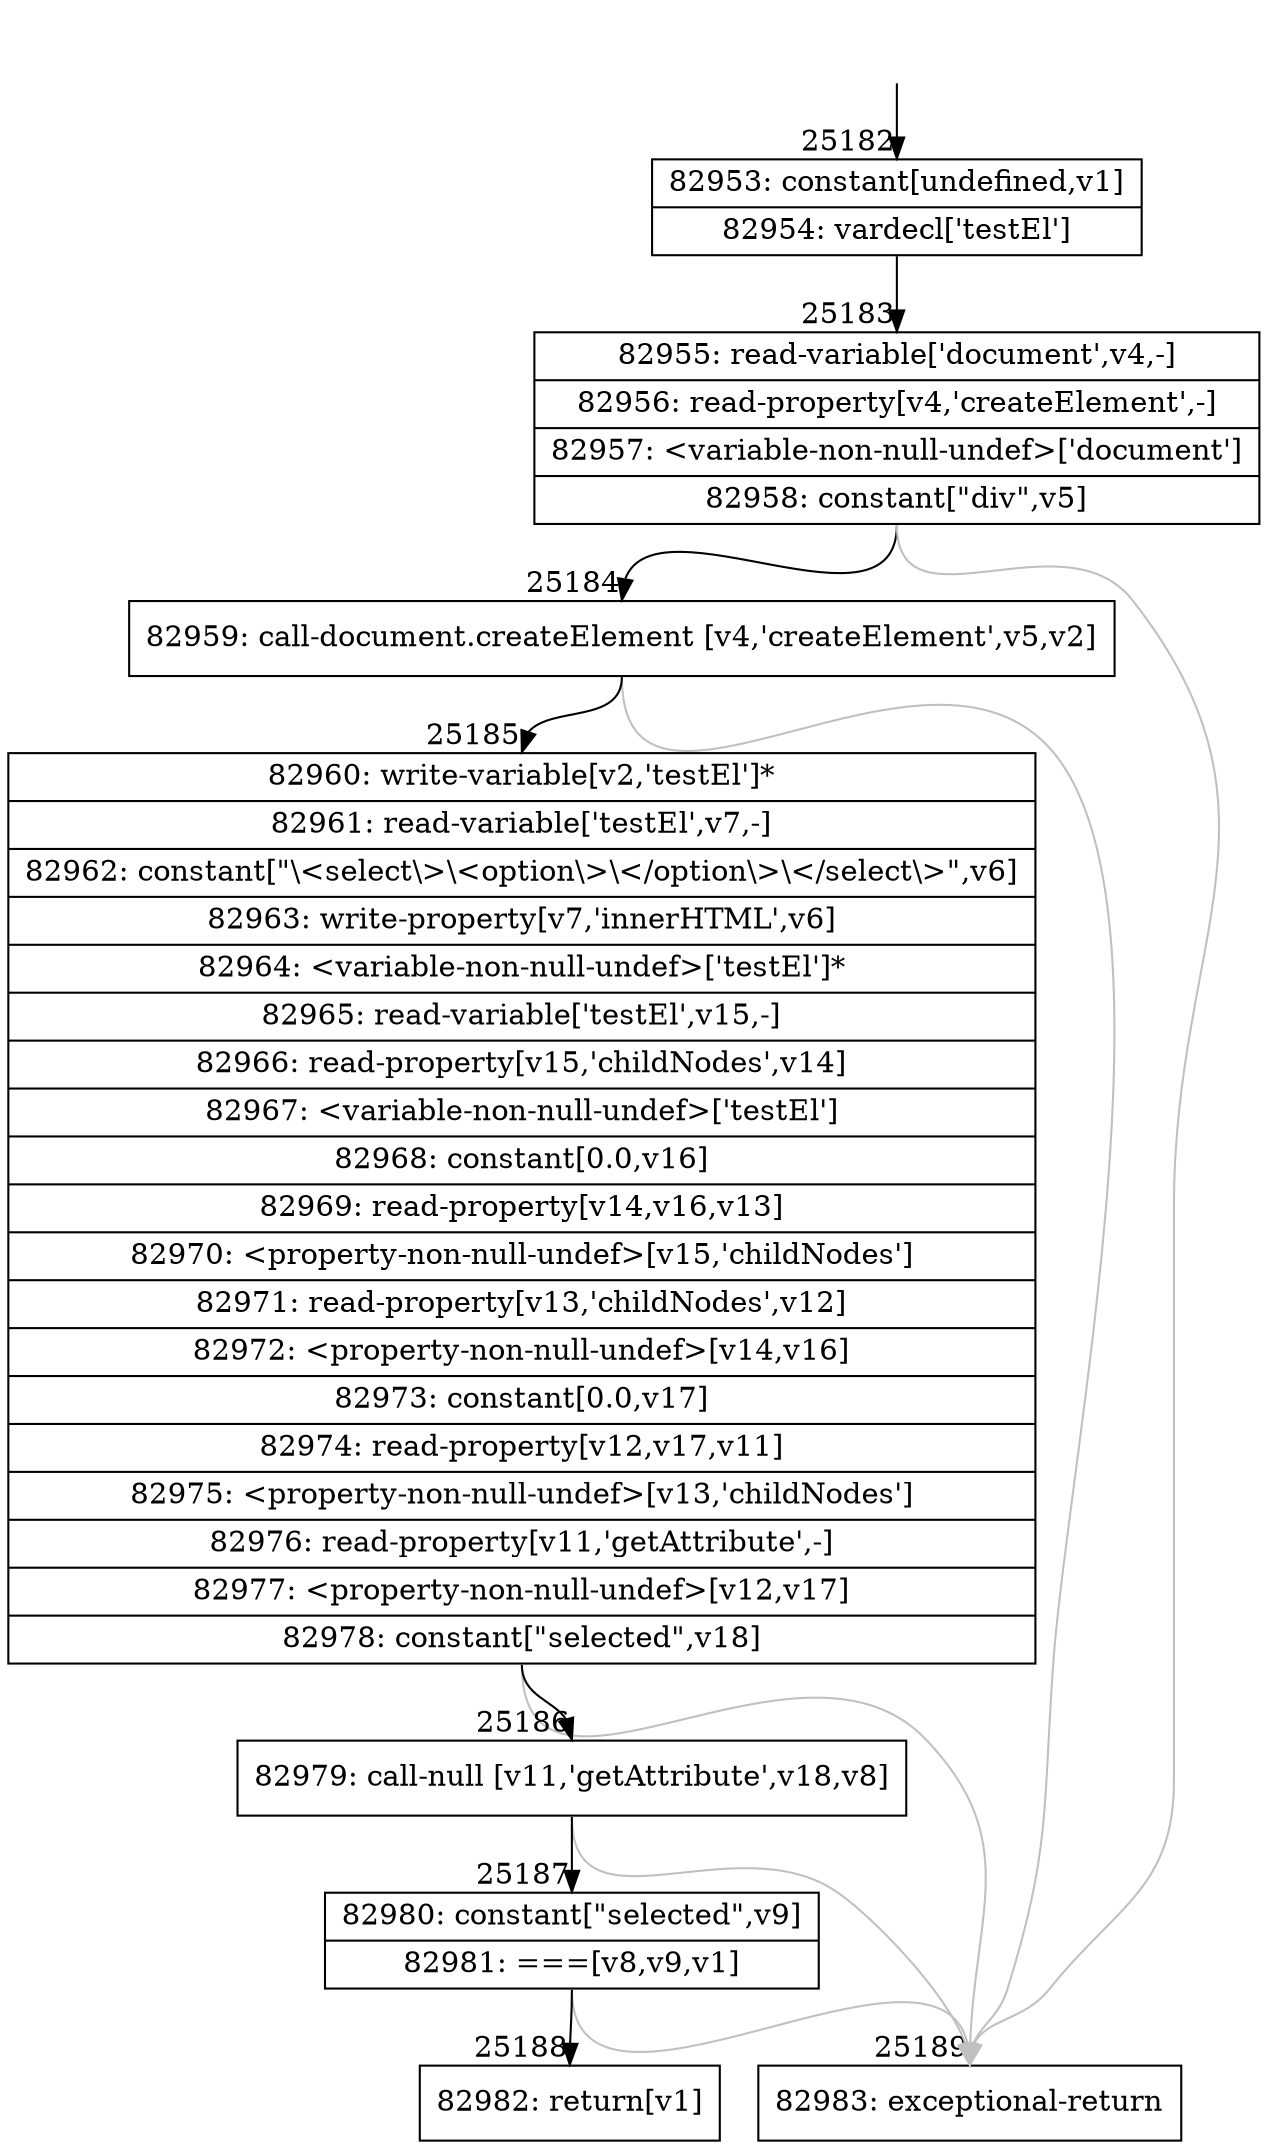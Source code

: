digraph {
rankdir="TD"
BB_entry2219[shape=none,label=""];
BB_entry2219 -> BB25182 [tailport=s, headport=n, headlabel="    25182"]
BB25182 [shape=record label="{82953: constant[undefined,v1]|82954: vardecl['testEl']}" ] 
BB25182 -> BB25183 [tailport=s, headport=n, headlabel="      25183"]
BB25183 [shape=record label="{82955: read-variable['document',v4,-]|82956: read-property[v4,'createElement',-]|82957: \<variable-non-null-undef\>['document']|82958: constant[\"div\",v5]}" ] 
BB25183 -> BB25184 [tailport=s, headport=n, headlabel="      25184"]
BB25183 -> BB25189 [tailport=s, headport=n, color=gray, headlabel="      25189"]
BB25184 [shape=record label="{82959: call-document.createElement [v4,'createElement',v5,v2]}" ] 
BB25184 -> BB25185 [tailport=s, headport=n, headlabel="      25185"]
BB25184 -> BB25189 [tailport=s, headport=n, color=gray]
BB25185 [shape=record label="{82960: write-variable[v2,'testEl']*|82961: read-variable['testEl',v7,-]|82962: constant[\"\\\<select\\\>\\\<option\\\>\\\</option\\\>\\\</select\\\>\",v6]|82963: write-property[v7,'innerHTML',v6]|82964: \<variable-non-null-undef\>['testEl']*|82965: read-variable['testEl',v15,-]|82966: read-property[v15,'childNodes',v14]|82967: \<variable-non-null-undef\>['testEl']|82968: constant[0.0,v16]|82969: read-property[v14,v16,v13]|82970: \<property-non-null-undef\>[v15,'childNodes']|82971: read-property[v13,'childNodes',v12]|82972: \<property-non-null-undef\>[v14,v16]|82973: constant[0.0,v17]|82974: read-property[v12,v17,v11]|82975: \<property-non-null-undef\>[v13,'childNodes']|82976: read-property[v11,'getAttribute',-]|82977: \<property-non-null-undef\>[v12,v17]|82978: constant[\"selected\",v18]}" ] 
BB25185 -> BB25186 [tailport=s, headport=n, headlabel="      25186"]
BB25185 -> BB25189 [tailport=s, headport=n, color=gray]
BB25186 [shape=record label="{82979: call-null [v11,'getAttribute',v18,v8]}" ] 
BB25186 -> BB25187 [tailport=s, headport=n, headlabel="      25187"]
BB25186 -> BB25189 [tailport=s, headport=n, color=gray]
BB25187 [shape=record label="{82980: constant[\"selected\",v9]|82981: ===[v8,v9,v1]}" ] 
BB25187 -> BB25188 [tailport=s, headport=n, headlabel="      25188"]
BB25187 -> BB25189 [tailport=s, headport=n, color=gray]
BB25188 [shape=record label="{82982: return[v1]}" ] 
BB25189 [shape=record label="{82983: exceptional-return}" ] 
//#$~ 46781
}
